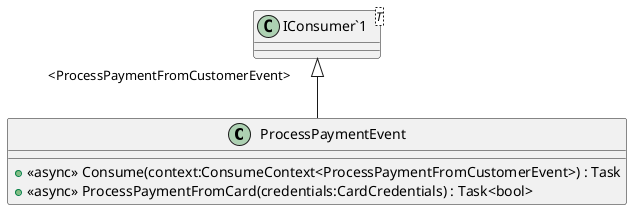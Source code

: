 @startuml
class ProcessPaymentEvent {
    + <<async>> Consume(context:ConsumeContext<ProcessPaymentFromCustomerEvent>) : Task
    + <<async>> ProcessPaymentFromCard(credentials:CardCredentials) : Task<bool>
}
class "IConsumer`1"<T> {
}
"IConsumer`1" "<ProcessPaymentFromCustomerEvent>" <|-- ProcessPaymentEvent
@enduml
